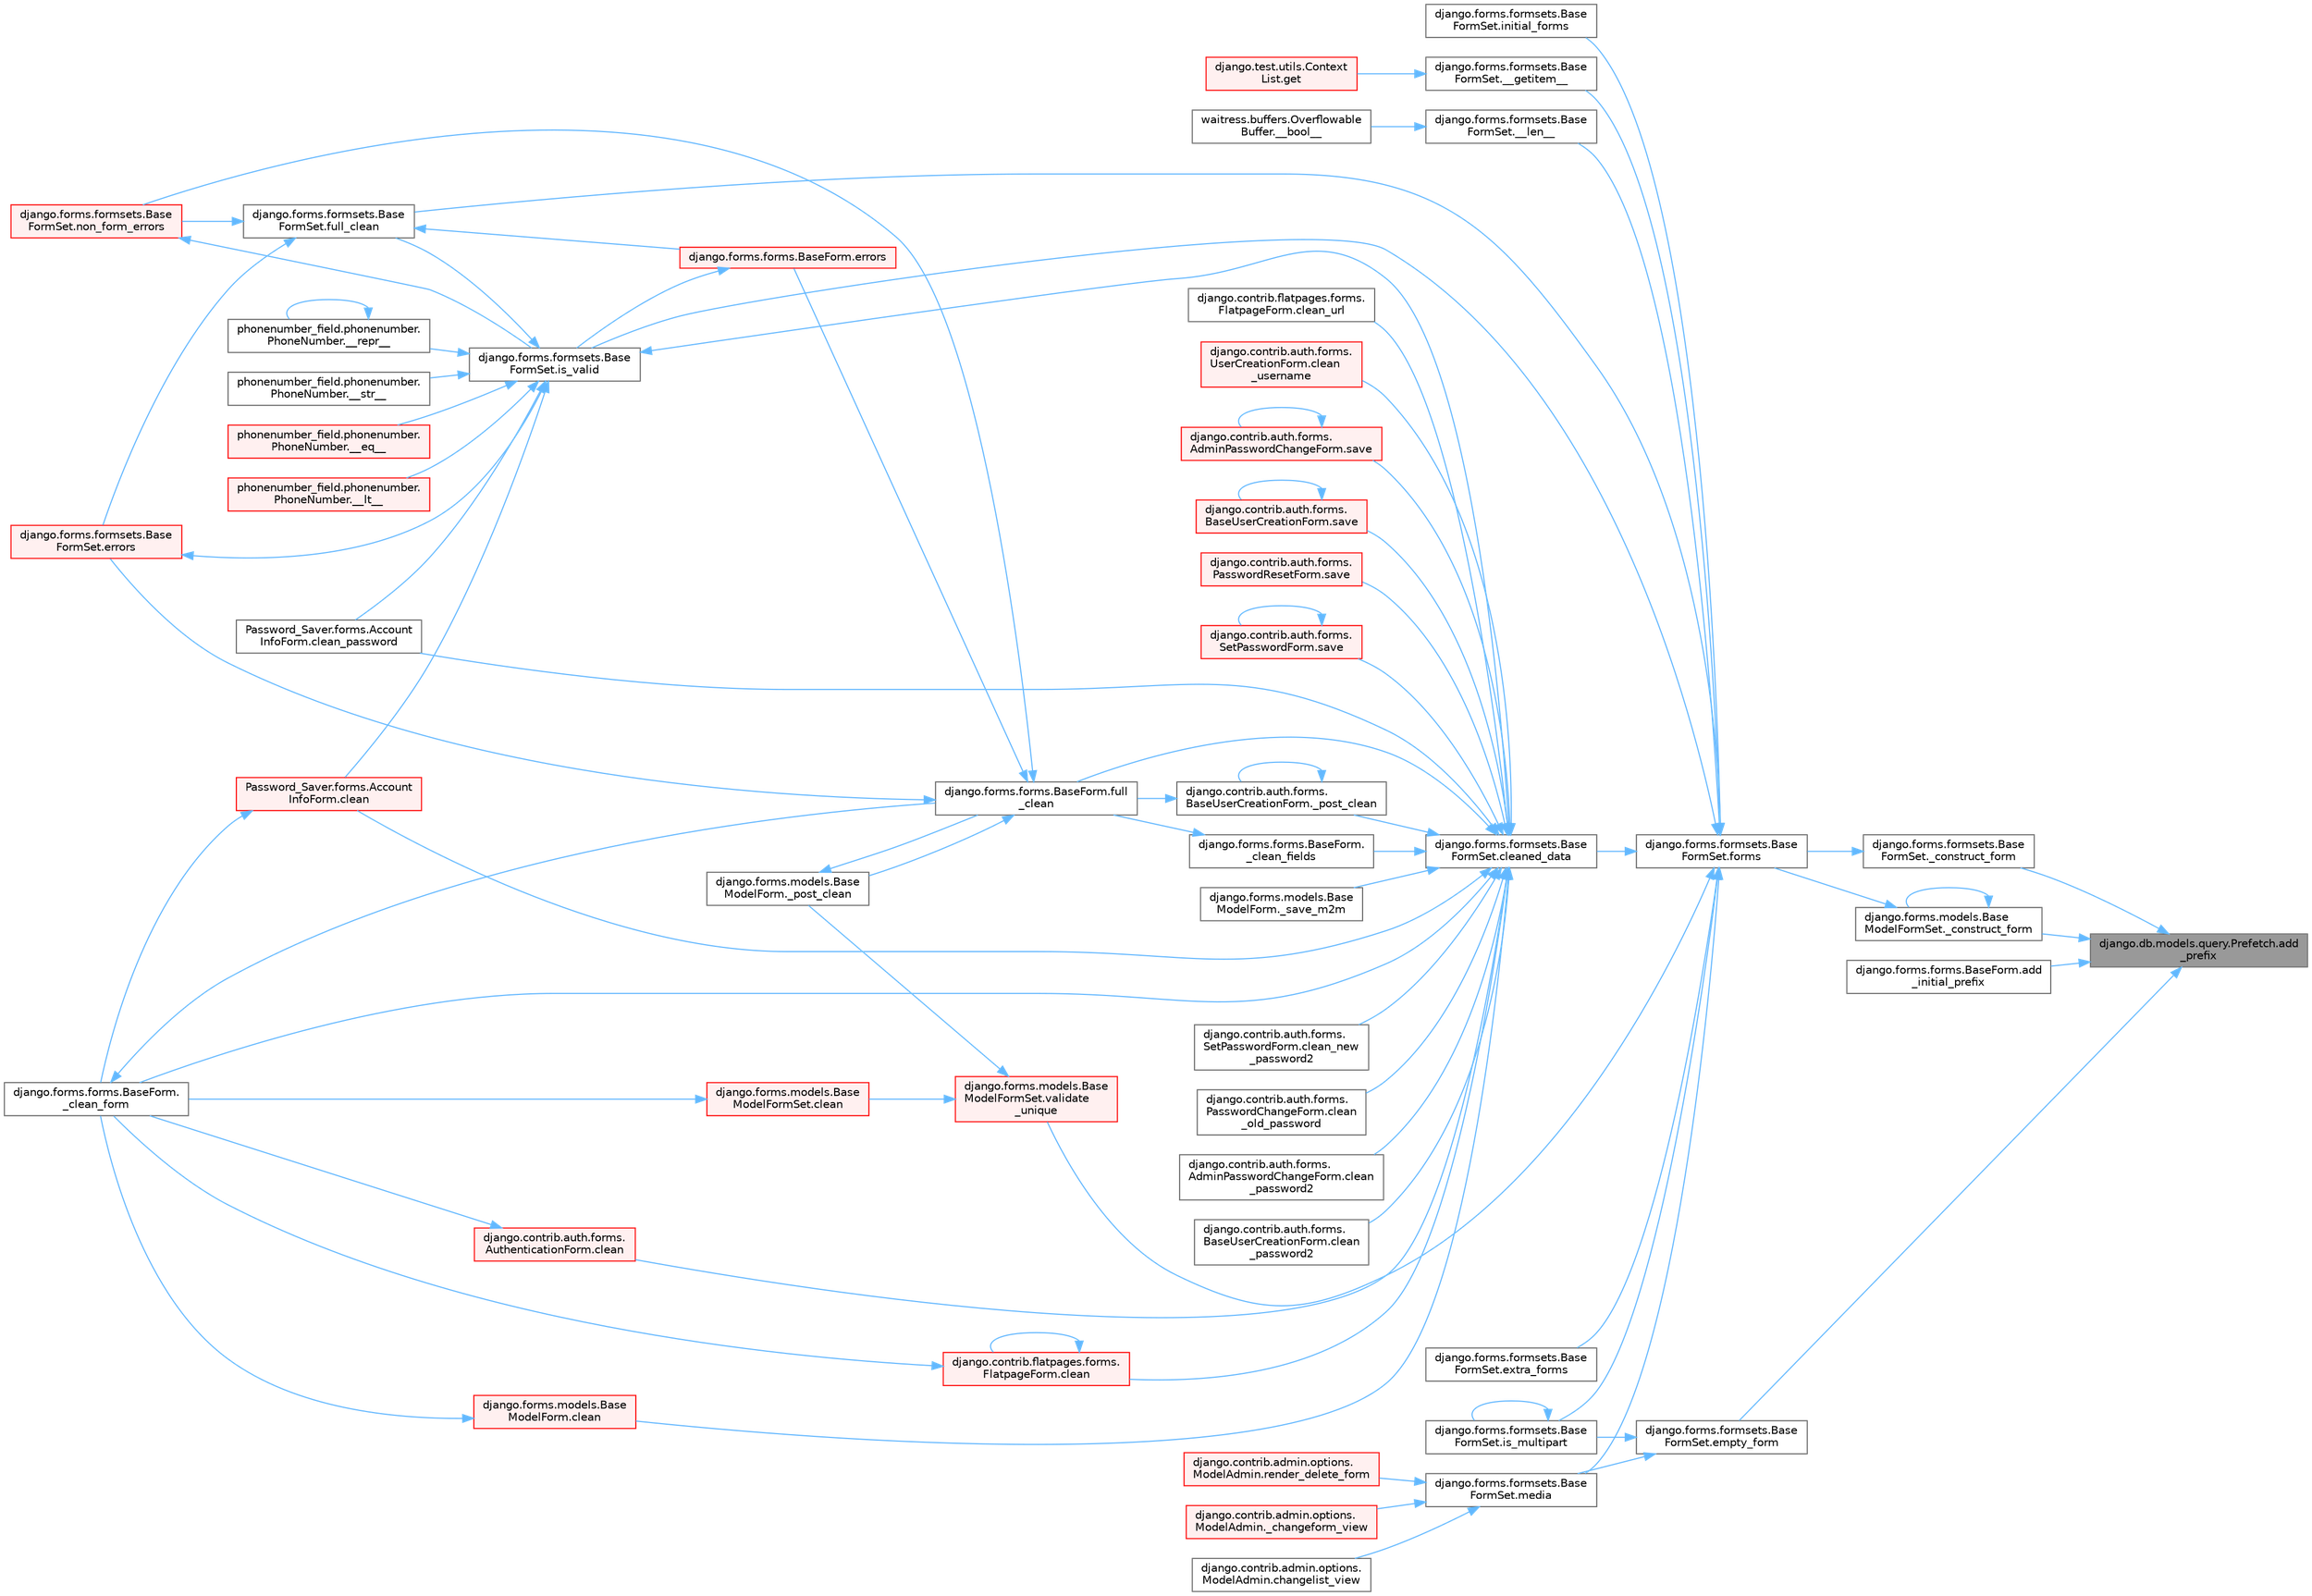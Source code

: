 digraph "django.db.models.query.Prefetch.add_prefix"
{
 // LATEX_PDF_SIZE
  bgcolor="transparent";
  edge [fontname=Helvetica,fontsize=10,labelfontname=Helvetica,labelfontsize=10];
  node [fontname=Helvetica,fontsize=10,shape=box,height=0.2,width=0.4];
  rankdir="RL";
  Node1 [id="Node000001",label="django.db.models.query.Prefetch.add\l_prefix",height=0.2,width=0.4,color="gray40", fillcolor="grey60", style="filled", fontcolor="black",tooltip=" "];
  Node1 -> Node2 [id="edge1_Node000001_Node000002",dir="back",color="steelblue1",style="solid",tooltip=" "];
  Node2 [id="Node000002",label="django.forms.formsets.Base\lFormSet._construct_form",height=0.2,width=0.4,color="grey40", fillcolor="white", style="filled",URL="$classdjango_1_1forms_1_1formsets_1_1_base_form_set.html#a4a92b0779a5f5964325e73f9c8521fe8",tooltip=" "];
  Node2 -> Node3 [id="edge2_Node000002_Node000003",dir="back",color="steelblue1",style="solid",tooltip=" "];
  Node3 [id="Node000003",label="django.forms.formsets.Base\lFormSet.forms",height=0.2,width=0.4,color="grey40", fillcolor="white", style="filled",URL="$classdjango_1_1forms_1_1formsets_1_1_base_form_set.html#a398234150267aa3c6dceaa20a7a507f1",tooltip=" "];
  Node3 -> Node4 [id="edge3_Node000003_Node000004",dir="back",color="steelblue1",style="solid",tooltip=" "];
  Node4 [id="Node000004",label="django.forms.formsets.Base\lFormSet.__getitem__",height=0.2,width=0.4,color="grey40", fillcolor="white", style="filled",URL="$classdjango_1_1forms_1_1formsets_1_1_base_form_set.html#a3ed6460d03a41c30d519e9170d0a17cc",tooltip=" "];
  Node4 -> Node5 [id="edge4_Node000004_Node000005",dir="back",color="steelblue1",style="solid",tooltip=" "];
  Node5 [id="Node000005",label="django.test.utils.Context\lList.get",height=0.2,width=0.4,color="red", fillcolor="#FFF0F0", style="filled",URL="$classdjango_1_1test_1_1utils_1_1_context_list.html#a1797663a8ac92f44dcb9ad281a896842",tooltip=" "];
  Node3 -> Node3176 [id="edge5_Node000003_Node003176",dir="back",color="steelblue1",style="solid",tooltip=" "];
  Node3176 [id="Node003176",label="django.forms.formsets.Base\lFormSet.__len__",height=0.2,width=0.4,color="grey40", fillcolor="white", style="filled",URL="$classdjango_1_1forms_1_1formsets_1_1_base_form_set.html#aa8c1dfbddcb29c04ad7bf814137b3c36",tooltip=" "];
  Node3176 -> Node644 [id="edge6_Node003176_Node000644",dir="back",color="steelblue1",style="solid",tooltip=" "];
  Node644 [id="Node000644",label="waitress.buffers.Overflowable\lBuffer.__bool__",height=0.2,width=0.4,color="grey40", fillcolor="white", style="filled",URL="$classwaitress_1_1buffers_1_1_overflowable_buffer.html#afb6d9eccdeea0e50b91f9281878e017a",tooltip=" "];
  Node3 -> Node1763 [id="edge7_Node000003_Node001763",dir="back",color="steelblue1",style="solid",tooltip=" "];
  Node1763 [id="Node001763",label="django.forms.formsets.Base\lFormSet.cleaned_data",height=0.2,width=0.4,color="grey40", fillcolor="white", style="filled",URL="$classdjango_1_1forms_1_1formsets_1_1_base_form_set.html#ae51d85dd3faa160668adba372c4e87f7",tooltip=" "];
  Node1763 -> Node1764 [id="edge8_Node001763_Node001764",dir="back",color="steelblue1",style="solid",tooltip=" "];
  Node1764 [id="Node001764",label="django.forms.forms.BaseForm.\l_clean_fields",height=0.2,width=0.4,color="grey40", fillcolor="white", style="filled",URL="$classdjango_1_1forms_1_1forms_1_1_base_form.html#a38e014bdeb1b8c2092ec5762f1833d9a",tooltip=" "];
  Node1764 -> Node628 [id="edge9_Node001764_Node000628",dir="back",color="steelblue1",style="solid",tooltip=" "];
  Node628 [id="Node000628",label="django.forms.forms.BaseForm.full\l_clean",height=0.2,width=0.4,color="grey40", fillcolor="white", style="filled",URL="$classdjango_1_1forms_1_1forms_1_1_base_form.html#a396d2448f658dc84a0f0b473ffaae918",tooltip=" "];
  Node628 -> Node629 [id="edge10_Node000628_Node000629",dir="back",color="steelblue1",style="solid",tooltip=" "];
  Node629 [id="Node000629",label="django.forms.models.Base\lModelForm._post_clean",height=0.2,width=0.4,color="grey40", fillcolor="white", style="filled",URL="$classdjango_1_1forms_1_1models_1_1_base_model_form.html#a83e1c0ea3ba97f3a496d07955d1bf124",tooltip=" "];
  Node629 -> Node628 [id="edge11_Node000629_Node000628",dir="back",color="steelblue1",style="solid",tooltip=" "];
  Node628 -> Node630 [id="edge12_Node000628_Node000630",dir="back",color="steelblue1",style="solid",tooltip=" "];
  Node630 [id="Node000630",label="django.forms.forms.BaseForm.errors",height=0.2,width=0.4,color="red", fillcolor="#FFF0F0", style="filled",URL="$classdjango_1_1forms_1_1forms_1_1_base_form.html#aca47cb75eb6c321d1c429b33eca94d49",tooltip=" "];
  Node630 -> Node1782 [id="edge13_Node000630_Node001782",dir="back",color="steelblue1",style="solid",tooltip=" "];
  Node1782 [id="Node001782",label="django.forms.formsets.Base\lFormSet.is_valid",height=0.2,width=0.4,color="grey40", fillcolor="white", style="filled",URL="$classdjango_1_1forms_1_1formsets_1_1_base_form_set.html#a713477cfb7c01e723400df62b49c250c",tooltip=" "];
  Node1782 -> Node1757 [id="edge14_Node001782_Node001757",dir="back",color="steelblue1",style="solid",tooltip=" "];
  Node1757 [id="Node001757",label="phonenumber_field.phonenumber.\lPhoneNumber.__eq__",height=0.2,width=0.4,color="red", fillcolor="#FFF0F0", style="filled",URL="$classphonenumber__field_1_1phonenumber_1_1_phone_number.html#a999c32cd1bfa2dd5c7df70781b09c68b",tooltip=" "];
  Node1782 -> Node1758 [id="edge15_Node001782_Node001758",dir="back",color="steelblue1",style="solid",tooltip=" "];
  Node1758 [id="Node001758",label="phonenumber_field.phonenumber.\lPhoneNumber.__lt__",height=0.2,width=0.4,color="red", fillcolor="#FFF0F0", style="filled",URL="$classphonenumber__field_1_1phonenumber_1_1_phone_number.html#ab94d02fbeda1355644c6c1b3d6f3d9ba",tooltip=" "];
  Node1782 -> Node1759 [id="edge16_Node001782_Node001759",dir="back",color="steelblue1",style="solid",tooltip=" "];
  Node1759 [id="Node001759",label="phonenumber_field.phonenumber.\lPhoneNumber.__repr__",height=0.2,width=0.4,color="grey40", fillcolor="white", style="filled",URL="$classphonenumber__field_1_1phonenumber_1_1_phone_number.html#a5420c965a5ecfad87cb6bce245cd91a5",tooltip=" "];
  Node1759 -> Node1759 [id="edge17_Node001759_Node001759",dir="back",color="steelblue1",style="solid",tooltip=" "];
  Node1782 -> Node1760 [id="edge18_Node001782_Node001760",dir="back",color="steelblue1",style="solid",tooltip=" "];
  Node1760 [id="Node001760",label="phonenumber_field.phonenumber.\lPhoneNumber.__str__",height=0.2,width=0.4,color="grey40", fillcolor="white", style="filled",URL="$classphonenumber__field_1_1phonenumber_1_1_phone_number.html#a773f55fba29310ea2218e4bbca83ba6d",tooltip=" "];
  Node1782 -> Node1761 [id="edge19_Node001782_Node001761",dir="back",color="steelblue1",style="solid",tooltip=" "];
  Node1761 [id="Node001761",label="Password_Saver.forms.Account\lInfoForm.clean",height=0.2,width=0.4,color="red", fillcolor="#FFF0F0", style="filled",URL="$class_password___saver_1_1forms_1_1_account_info_form.html#a89126d6030ebafc64c8aeeb352113c54",tooltip=" "];
  Node1761 -> Node627 [id="edge20_Node001761_Node000627",dir="back",color="steelblue1",style="solid",tooltip=" "];
  Node627 [id="Node000627",label="django.forms.forms.BaseForm.\l_clean_form",height=0.2,width=0.4,color="grey40", fillcolor="white", style="filled",URL="$classdjango_1_1forms_1_1forms_1_1_base_form.html#ae5eed108001c1a75985b75174fe23f1f",tooltip=" "];
  Node627 -> Node628 [id="edge21_Node000627_Node000628",dir="back",color="steelblue1",style="solid",tooltip=" "];
  Node1782 -> Node1762 [id="edge22_Node001782_Node001762",dir="back",color="steelblue1",style="solid",tooltip=" "];
  Node1762 [id="Node001762",label="Password_Saver.forms.Account\lInfoForm.clean_password",height=0.2,width=0.4,color="grey40", fillcolor="white", style="filled",URL="$class_password___saver_1_1forms_1_1_account_info_form.html#a6397d8e90a910bed34ed0ebcf5f74a4e",tooltip=" "];
  Node1782 -> Node1763 [id="edge23_Node001782_Node001763",dir="back",color="steelblue1",style="solid",tooltip=" "];
  Node1782 -> Node1783 [id="edge24_Node001782_Node001783",dir="back",color="steelblue1",style="solid",tooltip=" "];
  Node1783 [id="Node001783",label="django.forms.formsets.Base\lFormSet.full_clean",height=0.2,width=0.4,color="grey40", fillcolor="white", style="filled",URL="$classdjango_1_1forms_1_1formsets_1_1_base_form_set.html#aa475bdb58853c14bfcd93bd7b494e3b1",tooltip=" "];
  Node1783 -> Node630 [id="edge25_Node001783_Node000630",dir="back",color="steelblue1",style="solid",tooltip=" "];
  Node1783 -> Node670 [id="edge26_Node001783_Node000670",dir="back",color="steelblue1",style="solid",tooltip=" "];
  Node670 [id="Node000670",label="django.forms.formsets.Base\lFormSet.errors",height=0.2,width=0.4,color="red", fillcolor="#FFF0F0", style="filled",URL="$classdjango_1_1forms_1_1formsets_1_1_base_form_set.html#a9e249e2240c3ae2775249e3d3da42020",tooltip=" "];
  Node670 -> Node1782 [id="edge27_Node000670_Node001782",dir="back",color="steelblue1",style="solid",tooltip=" "];
  Node1783 -> Node1784 [id="edge28_Node001783_Node001784",dir="back",color="steelblue1",style="solid",tooltip=" "];
  Node1784 [id="Node001784",label="django.forms.formsets.Base\lFormSet.non_form_errors",height=0.2,width=0.4,color="red", fillcolor="#FFF0F0", style="filled",URL="$classdjango_1_1forms_1_1formsets_1_1_base_form_set.html#a8b499fb5fdd72c59134bf40aeac2de3c",tooltip=" "];
  Node1784 -> Node1782 [id="edge29_Node001784_Node001782",dir="back",color="steelblue1",style="solid",tooltip=" "];
  Node628 -> Node670 [id="edge30_Node000628_Node000670",dir="back",color="steelblue1",style="solid",tooltip=" "];
  Node628 -> Node1784 [id="edge31_Node000628_Node001784",dir="back",color="steelblue1",style="solid",tooltip=" "];
  Node1763 -> Node627 [id="edge32_Node001763_Node000627",dir="back",color="steelblue1",style="solid",tooltip=" "];
  Node1763 -> Node1765 [id="edge33_Node001763_Node001765",dir="back",color="steelblue1",style="solid",tooltip=" "];
  Node1765 [id="Node001765",label="django.contrib.auth.forms.\lBaseUserCreationForm._post_clean",height=0.2,width=0.4,color="grey40", fillcolor="white", style="filled",URL="$classdjango_1_1contrib_1_1auth_1_1forms_1_1_base_user_creation_form.html#aa7775ca44825f4bfa9262b10a9c0281c",tooltip=" "];
  Node1765 -> Node1765 [id="edge34_Node001765_Node001765",dir="back",color="steelblue1",style="solid",tooltip=" "];
  Node1765 -> Node628 [id="edge35_Node001765_Node000628",dir="back",color="steelblue1",style="solid",tooltip=" "];
  Node1763 -> Node1766 [id="edge36_Node001763_Node001766",dir="back",color="steelblue1",style="solid",tooltip=" "];
  Node1766 [id="Node001766",label="django.forms.models.Base\lModelForm._save_m2m",height=0.2,width=0.4,color="grey40", fillcolor="white", style="filled",URL="$classdjango_1_1forms_1_1models_1_1_base_model_form.html#a8e143465fa5977b65ce53f521fa65067",tooltip=" "];
  Node1763 -> Node668 [id="edge37_Node001763_Node000668",dir="back",color="steelblue1",style="solid",tooltip=" "];
  Node668 [id="Node000668",label="django.contrib.auth.forms.\lAuthenticationForm.clean",height=0.2,width=0.4,color="red", fillcolor="#FFF0F0", style="filled",URL="$classdjango_1_1contrib_1_1auth_1_1forms_1_1_authentication_form.html#a92d28be6696caa8d1b7068eefe81793a",tooltip=" "];
  Node668 -> Node627 [id="edge38_Node000668_Node000627",dir="back",color="steelblue1",style="solid",tooltip=" "];
  Node1763 -> Node1767 [id="edge39_Node001763_Node001767",dir="back",color="steelblue1",style="solid",tooltip=" "];
  Node1767 [id="Node001767",label="django.contrib.flatpages.forms.\lFlatpageForm.clean",height=0.2,width=0.4,color="red", fillcolor="#FFF0F0", style="filled",URL="$classdjango_1_1contrib_1_1flatpages_1_1forms_1_1_flatpage_form.html#a0deb29d4415dbd84c765b5972de07e52",tooltip=" "];
  Node1767 -> Node627 [id="edge40_Node001767_Node000627",dir="back",color="steelblue1",style="solid",tooltip=" "];
  Node1767 -> Node1767 [id="edge41_Node001767_Node001767",dir="back",color="steelblue1",style="solid",tooltip=" "];
  Node1763 -> Node1768 [id="edge42_Node001763_Node001768",dir="back",color="steelblue1",style="solid",tooltip=" "];
  Node1768 [id="Node001768",label="django.forms.models.Base\lModelForm.clean",height=0.2,width=0.4,color="red", fillcolor="#FFF0F0", style="filled",URL="$classdjango_1_1forms_1_1models_1_1_base_model_form.html#a6a374c3b609f402d6566b2ee3ff98672",tooltip=" "];
  Node1768 -> Node627 [id="edge43_Node001768_Node000627",dir="back",color="steelblue1",style="solid",tooltip=" "];
  Node1763 -> Node1761 [id="edge44_Node001763_Node001761",dir="back",color="steelblue1",style="solid",tooltip=" "];
  Node1763 -> Node1769 [id="edge45_Node001763_Node001769",dir="back",color="steelblue1",style="solid",tooltip=" "];
  Node1769 [id="Node001769",label="django.contrib.auth.forms.\lSetPasswordForm.clean_new\l_password2",height=0.2,width=0.4,color="grey40", fillcolor="white", style="filled",URL="$classdjango_1_1contrib_1_1auth_1_1forms_1_1_set_password_form.html#aefb49bddbbf63909718ecac6718b609d",tooltip=" "];
  Node1763 -> Node1770 [id="edge46_Node001763_Node001770",dir="back",color="steelblue1",style="solid",tooltip=" "];
  Node1770 [id="Node001770",label="django.contrib.auth.forms.\lPasswordChangeForm.clean\l_old_password",height=0.2,width=0.4,color="grey40", fillcolor="white", style="filled",URL="$classdjango_1_1contrib_1_1auth_1_1forms_1_1_password_change_form.html#a4d339cd14a321ba76cb6caf226c56d8d",tooltip=" "];
  Node1763 -> Node1762 [id="edge47_Node001763_Node001762",dir="back",color="steelblue1",style="solid",tooltip=" "];
  Node1763 -> Node1771 [id="edge48_Node001763_Node001771",dir="back",color="steelblue1",style="solid",tooltip=" "];
  Node1771 [id="Node001771",label="django.contrib.auth.forms.\lAdminPasswordChangeForm.clean\l_password2",height=0.2,width=0.4,color="grey40", fillcolor="white", style="filled",URL="$classdjango_1_1contrib_1_1auth_1_1forms_1_1_admin_password_change_form.html#a7e2cc7b4982538a54fc20fb155285496",tooltip=" "];
  Node1763 -> Node1772 [id="edge49_Node001763_Node001772",dir="back",color="steelblue1",style="solid",tooltip=" "];
  Node1772 [id="Node001772",label="django.contrib.auth.forms.\lBaseUserCreationForm.clean\l_password2",height=0.2,width=0.4,color="grey40", fillcolor="white", style="filled",URL="$classdjango_1_1contrib_1_1auth_1_1forms_1_1_base_user_creation_form.html#afe0d67cb9bbafa947e8c7ba75e6b8dd2",tooltip=" "];
  Node1763 -> Node1773 [id="edge50_Node001763_Node001773",dir="back",color="steelblue1",style="solid",tooltip=" "];
  Node1773 [id="Node001773",label="django.contrib.flatpages.forms.\lFlatpageForm.clean_url",height=0.2,width=0.4,color="grey40", fillcolor="white", style="filled",URL="$classdjango_1_1contrib_1_1flatpages_1_1forms_1_1_flatpage_form.html#a754fc61d64c13e49b6efd2b81954180c",tooltip=" "];
  Node1763 -> Node1774 [id="edge51_Node001763_Node001774",dir="back",color="steelblue1",style="solid",tooltip=" "];
  Node1774 [id="Node001774",label="django.contrib.auth.forms.\lUserCreationForm.clean\l_username",height=0.2,width=0.4,color="red", fillcolor="#FFF0F0", style="filled",URL="$classdjango_1_1contrib_1_1auth_1_1forms_1_1_user_creation_form.html#ab825a1782c52e0106904118ba584f68d",tooltip=" "];
  Node1763 -> Node628 [id="edge52_Node001763_Node000628",dir="back",color="steelblue1",style="solid",tooltip=" "];
  Node1763 -> Node1778 [id="edge53_Node001763_Node001778",dir="back",color="steelblue1",style="solid",tooltip=" "];
  Node1778 [id="Node001778",label="django.contrib.auth.forms.\lAdminPasswordChangeForm.save",height=0.2,width=0.4,color="red", fillcolor="#FFF0F0", style="filled",URL="$classdjango_1_1contrib_1_1auth_1_1forms_1_1_admin_password_change_form.html#ae15e853bc0c64b8b061876b4987d63fc",tooltip=" "];
  Node1778 -> Node1778 [id="edge54_Node001778_Node001778",dir="back",color="steelblue1",style="solid",tooltip=" "];
  Node1763 -> Node1779 [id="edge55_Node001763_Node001779",dir="back",color="steelblue1",style="solid",tooltip=" "];
  Node1779 [id="Node001779",label="django.contrib.auth.forms.\lBaseUserCreationForm.save",height=0.2,width=0.4,color="red", fillcolor="#FFF0F0", style="filled",URL="$classdjango_1_1contrib_1_1auth_1_1forms_1_1_base_user_creation_form.html#a5375478a3c6ff7c9d6983081bb2e46c0",tooltip=" "];
  Node1779 -> Node1779 [id="edge56_Node001779_Node001779",dir="back",color="steelblue1",style="solid",tooltip=" "];
  Node1763 -> Node1780 [id="edge57_Node001763_Node001780",dir="back",color="steelblue1",style="solid",tooltip=" "];
  Node1780 [id="Node001780",label="django.contrib.auth.forms.\lPasswordResetForm.save",height=0.2,width=0.4,color="red", fillcolor="#FFF0F0", style="filled",URL="$classdjango_1_1contrib_1_1auth_1_1forms_1_1_password_reset_form.html#a08fea86409996b9e4ceb5515c94c15be",tooltip=" "];
  Node1763 -> Node1781 [id="edge58_Node001763_Node001781",dir="back",color="steelblue1",style="solid",tooltip=" "];
  Node1781 [id="Node001781",label="django.contrib.auth.forms.\lSetPasswordForm.save",height=0.2,width=0.4,color="red", fillcolor="#FFF0F0", style="filled",URL="$classdjango_1_1contrib_1_1auth_1_1forms_1_1_set_password_form.html#ac95fe41703972b1012ff86602e2d4896",tooltip=" "];
  Node1781 -> Node1781 [id="edge59_Node001781_Node001781",dir="back",color="steelblue1",style="solid",tooltip=" "];
  Node3 -> Node1916 [id="edge60_Node000003_Node001916",dir="back",color="steelblue1",style="solid",tooltip=" "];
  Node1916 [id="Node001916",label="django.forms.formsets.Base\lFormSet.extra_forms",height=0.2,width=0.4,color="grey40", fillcolor="white", style="filled",URL="$classdjango_1_1forms_1_1formsets_1_1_base_form_set.html#a80e8dd7968259b3ccdfd86ac190c342a",tooltip=" "];
  Node3 -> Node1783 [id="edge61_Node000003_Node001783",dir="back",color="steelblue1",style="solid",tooltip=" "];
  Node3 -> Node1917 [id="edge62_Node000003_Node001917",dir="back",color="steelblue1",style="solid",tooltip=" "];
  Node1917 [id="Node001917",label="django.forms.formsets.Base\lFormSet.initial_forms",height=0.2,width=0.4,color="grey40", fillcolor="white", style="filled",URL="$classdjango_1_1forms_1_1formsets_1_1_base_form_set.html#a36a0e4b12f42f368c74d3a704cc58d03",tooltip=" "];
  Node3 -> Node1889 [id="edge63_Node000003_Node001889",dir="back",color="steelblue1",style="solid",tooltip=" "];
  Node1889 [id="Node001889",label="django.forms.formsets.Base\lFormSet.is_multipart",height=0.2,width=0.4,color="grey40", fillcolor="white", style="filled",URL="$classdjango_1_1forms_1_1formsets_1_1_base_form_set.html#a70cb5455998cfb8556810d3215d617c8",tooltip=" "];
  Node1889 -> Node1889 [id="edge64_Node001889_Node001889",dir="back",color="steelblue1",style="solid",tooltip=" "];
  Node3 -> Node1782 [id="edge65_Node000003_Node001782",dir="back",color="steelblue1",style="solid",tooltip=" "];
  Node3 -> Node1890 [id="edge66_Node000003_Node001890",dir="back",color="steelblue1",style="solid",tooltip=" "];
  Node1890 [id="Node001890",label="django.forms.formsets.Base\lFormSet.media",height=0.2,width=0.4,color="grey40", fillcolor="white", style="filled",URL="$classdjango_1_1forms_1_1formsets_1_1_base_form_set.html#a6f8913e4888f6eb8afa928cf91e9c8f9",tooltip=" "];
  Node1890 -> Node1891 [id="edge67_Node001890_Node001891",dir="back",color="steelblue1",style="solid",tooltip=" "];
  Node1891 [id="Node001891",label="django.contrib.admin.options.\lModelAdmin._changeform_view",height=0.2,width=0.4,color="red", fillcolor="#FFF0F0", style="filled",URL="$classdjango_1_1contrib_1_1admin_1_1options_1_1_model_admin.html#a06082f9f8128d66a16cda8098c673dae",tooltip=" "];
  Node1890 -> Node1895 [id="edge68_Node001890_Node001895",dir="back",color="steelblue1",style="solid",tooltip=" "];
  Node1895 [id="Node001895",label="django.contrib.admin.options.\lModelAdmin.changelist_view",height=0.2,width=0.4,color="grey40", fillcolor="white", style="filled",URL="$classdjango_1_1contrib_1_1admin_1_1options_1_1_model_admin.html#af5f3d8010317ded7325e649561a4d909",tooltip=" "];
  Node1890 -> Node1896 [id="edge69_Node001890_Node001896",dir="back",color="steelblue1",style="solid",tooltip=" "];
  Node1896 [id="Node001896",label="django.contrib.admin.options.\lModelAdmin.render_delete_form",height=0.2,width=0.4,color="red", fillcolor="#FFF0F0", style="filled",URL="$classdjango_1_1contrib_1_1admin_1_1options_1_1_model_admin.html#a027ffc94c0e782bdb539dab9e58d293f",tooltip=" "];
  Node3 -> Node3177 [id="edge70_Node000003_Node003177",dir="back",color="steelblue1",style="solid",tooltip=" "];
  Node3177 [id="Node003177",label="django.forms.models.Base\lModelFormSet.validate\l_unique",height=0.2,width=0.4,color="red", fillcolor="#FFF0F0", style="filled",URL="$classdjango_1_1forms_1_1models_1_1_base_model_form_set.html#a0d01f97a86fd02a126b2fd51d02fd07d",tooltip=" "];
  Node3177 -> Node629 [id="edge71_Node003177_Node000629",dir="back",color="steelblue1",style="solid",tooltip=" "];
  Node3177 -> Node3178 [id="edge72_Node003177_Node003178",dir="back",color="steelblue1",style="solid",tooltip=" "];
  Node3178 [id="Node003178",label="django.forms.models.Base\lModelFormSet.clean",height=0.2,width=0.4,color="red", fillcolor="#FFF0F0", style="filled",URL="$classdjango_1_1forms_1_1models_1_1_base_model_form_set.html#ad5d65e17ad34585bb486c82fe71e53d4",tooltip=" "];
  Node3178 -> Node627 [id="edge73_Node003178_Node000627",dir="back",color="steelblue1",style="solid",tooltip=" "];
  Node1 -> Node102 [id="edge74_Node000001_Node000102",dir="back",color="steelblue1",style="solid",tooltip=" "];
  Node102 [id="Node000102",label="django.forms.models.Base\lModelFormSet._construct_form",height=0.2,width=0.4,color="grey40", fillcolor="white", style="filled",URL="$classdjango_1_1forms_1_1models_1_1_base_model_form_set.html#a2318f52c4f2963f7674c8e15e2f3c324",tooltip=" "];
  Node102 -> Node102 [id="edge75_Node000102_Node000102",dir="back",color="steelblue1",style="solid",tooltip=" "];
  Node102 -> Node3 [id="edge76_Node000102_Node000003",dir="back",color="steelblue1",style="solid",tooltip=" "];
  Node1 -> Node3179 [id="edge77_Node000001_Node003179",dir="back",color="steelblue1",style="solid",tooltip=" "];
  Node3179 [id="Node003179",label="django.forms.forms.BaseForm.add\l_initial_prefix",height=0.2,width=0.4,color="grey40", fillcolor="white", style="filled",URL="$classdjango_1_1forms_1_1forms_1_1_base_form.html#a86267613a5cf3c9b607e180ccb1c9d8f",tooltip=" "];
  Node1 -> Node1888 [id="edge78_Node000001_Node001888",dir="back",color="steelblue1",style="solid",tooltip=" "];
  Node1888 [id="Node001888",label="django.forms.formsets.Base\lFormSet.empty_form",height=0.2,width=0.4,color="grey40", fillcolor="white", style="filled",URL="$classdjango_1_1forms_1_1formsets_1_1_base_form_set.html#a69a56ef37f740ee182c119cf62cf42a1",tooltip=" "];
  Node1888 -> Node1889 [id="edge79_Node001888_Node001889",dir="back",color="steelblue1",style="solid",tooltip=" "];
  Node1888 -> Node1890 [id="edge80_Node001888_Node001890",dir="back",color="steelblue1",style="solid",tooltip=" "];
}
